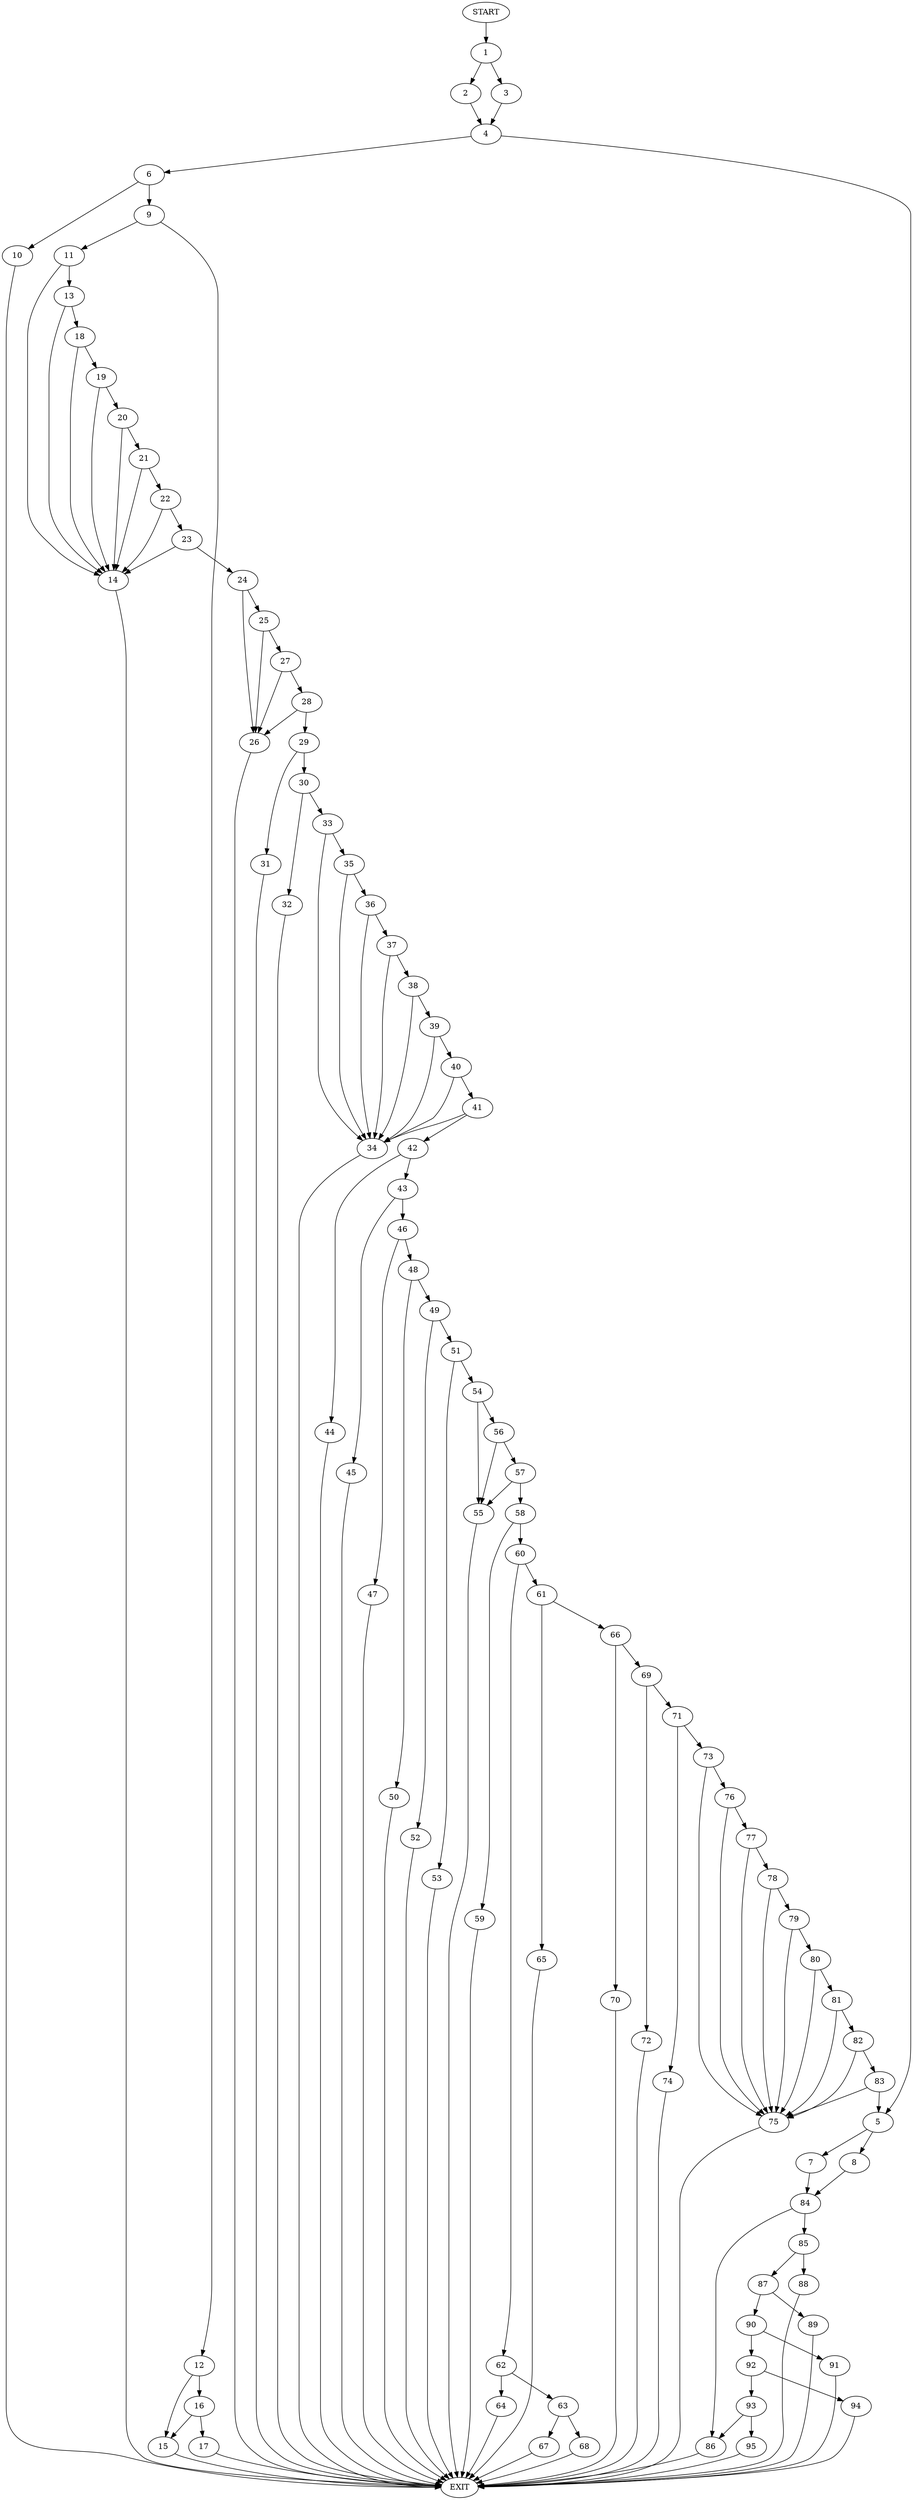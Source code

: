 digraph {
0 [label="START"]
96 [label="EXIT"]
0 -> 1
1 -> 2
1 -> 3
2 -> 4
3 -> 4
4 -> 5
4 -> 6
5 -> 7
5 -> 8
6 -> 9
6 -> 10
10 -> 96
9 -> 11
9 -> 12
11 -> 13
11 -> 14
12 -> 15
12 -> 16
16 -> 15
16 -> 17
15 -> 96
17 -> 96
14 -> 96
13 -> 18
13 -> 14
18 -> 14
18 -> 19
19 -> 14
19 -> 20
20 -> 14
20 -> 21
21 -> 14
21 -> 22
22 -> 14
22 -> 23
23 -> 14
23 -> 24
24 -> 25
24 -> 26
25 -> 27
25 -> 26
26 -> 96
27 -> 28
27 -> 26
28 -> 29
28 -> 26
29 -> 30
29 -> 31
30 -> 32
30 -> 33
31 -> 96
33 -> 34
33 -> 35
32 -> 96
35 -> 34
35 -> 36
34 -> 96
36 -> 37
36 -> 34
37 -> 38
37 -> 34
38 -> 39
38 -> 34
39 -> 34
39 -> 40
40 -> 34
40 -> 41
41 -> 34
41 -> 42
42 -> 43
42 -> 44
44 -> 96
43 -> 45
43 -> 46
45 -> 96
46 -> 47
46 -> 48
47 -> 96
48 -> 49
48 -> 50
49 -> 51
49 -> 52
50 -> 96
51 -> 53
51 -> 54
52 -> 96
53 -> 96
54 -> 55
54 -> 56
55 -> 96
56 -> 55
56 -> 57
57 -> 58
57 -> 55
58 -> 59
58 -> 60
59 -> 96
60 -> 61
60 -> 62
62 -> 63
62 -> 64
61 -> 65
61 -> 66
64 -> 96
63 -> 67
63 -> 68
68 -> 96
67 -> 96
66 -> 69
66 -> 70
65 -> 96
70 -> 96
69 -> 71
69 -> 72
72 -> 96
71 -> 73
71 -> 74
74 -> 96
73 -> 75
73 -> 76
76 -> 77
76 -> 75
75 -> 96
77 -> 78
77 -> 75
78 -> 79
78 -> 75
79 -> 75
79 -> 80
80 -> 75
80 -> 81
81 -> 75
81 -> 82
82 -> 75
82 -> 83
83 -> 5
83 -> 75
7 -> 84
8 -> 84
84 -> 85
84 -> 86
86 -> 96
85 -> 87
85 -> 88
88 -> 96
87 -> 89
87 -> 90
90 -> 91
90 -> 92
89 -> 96
91 -> 96
92 -> 93
92 -> 94
94 -> 96
93 -> 86
93 -> 95
95 -> 96
}
